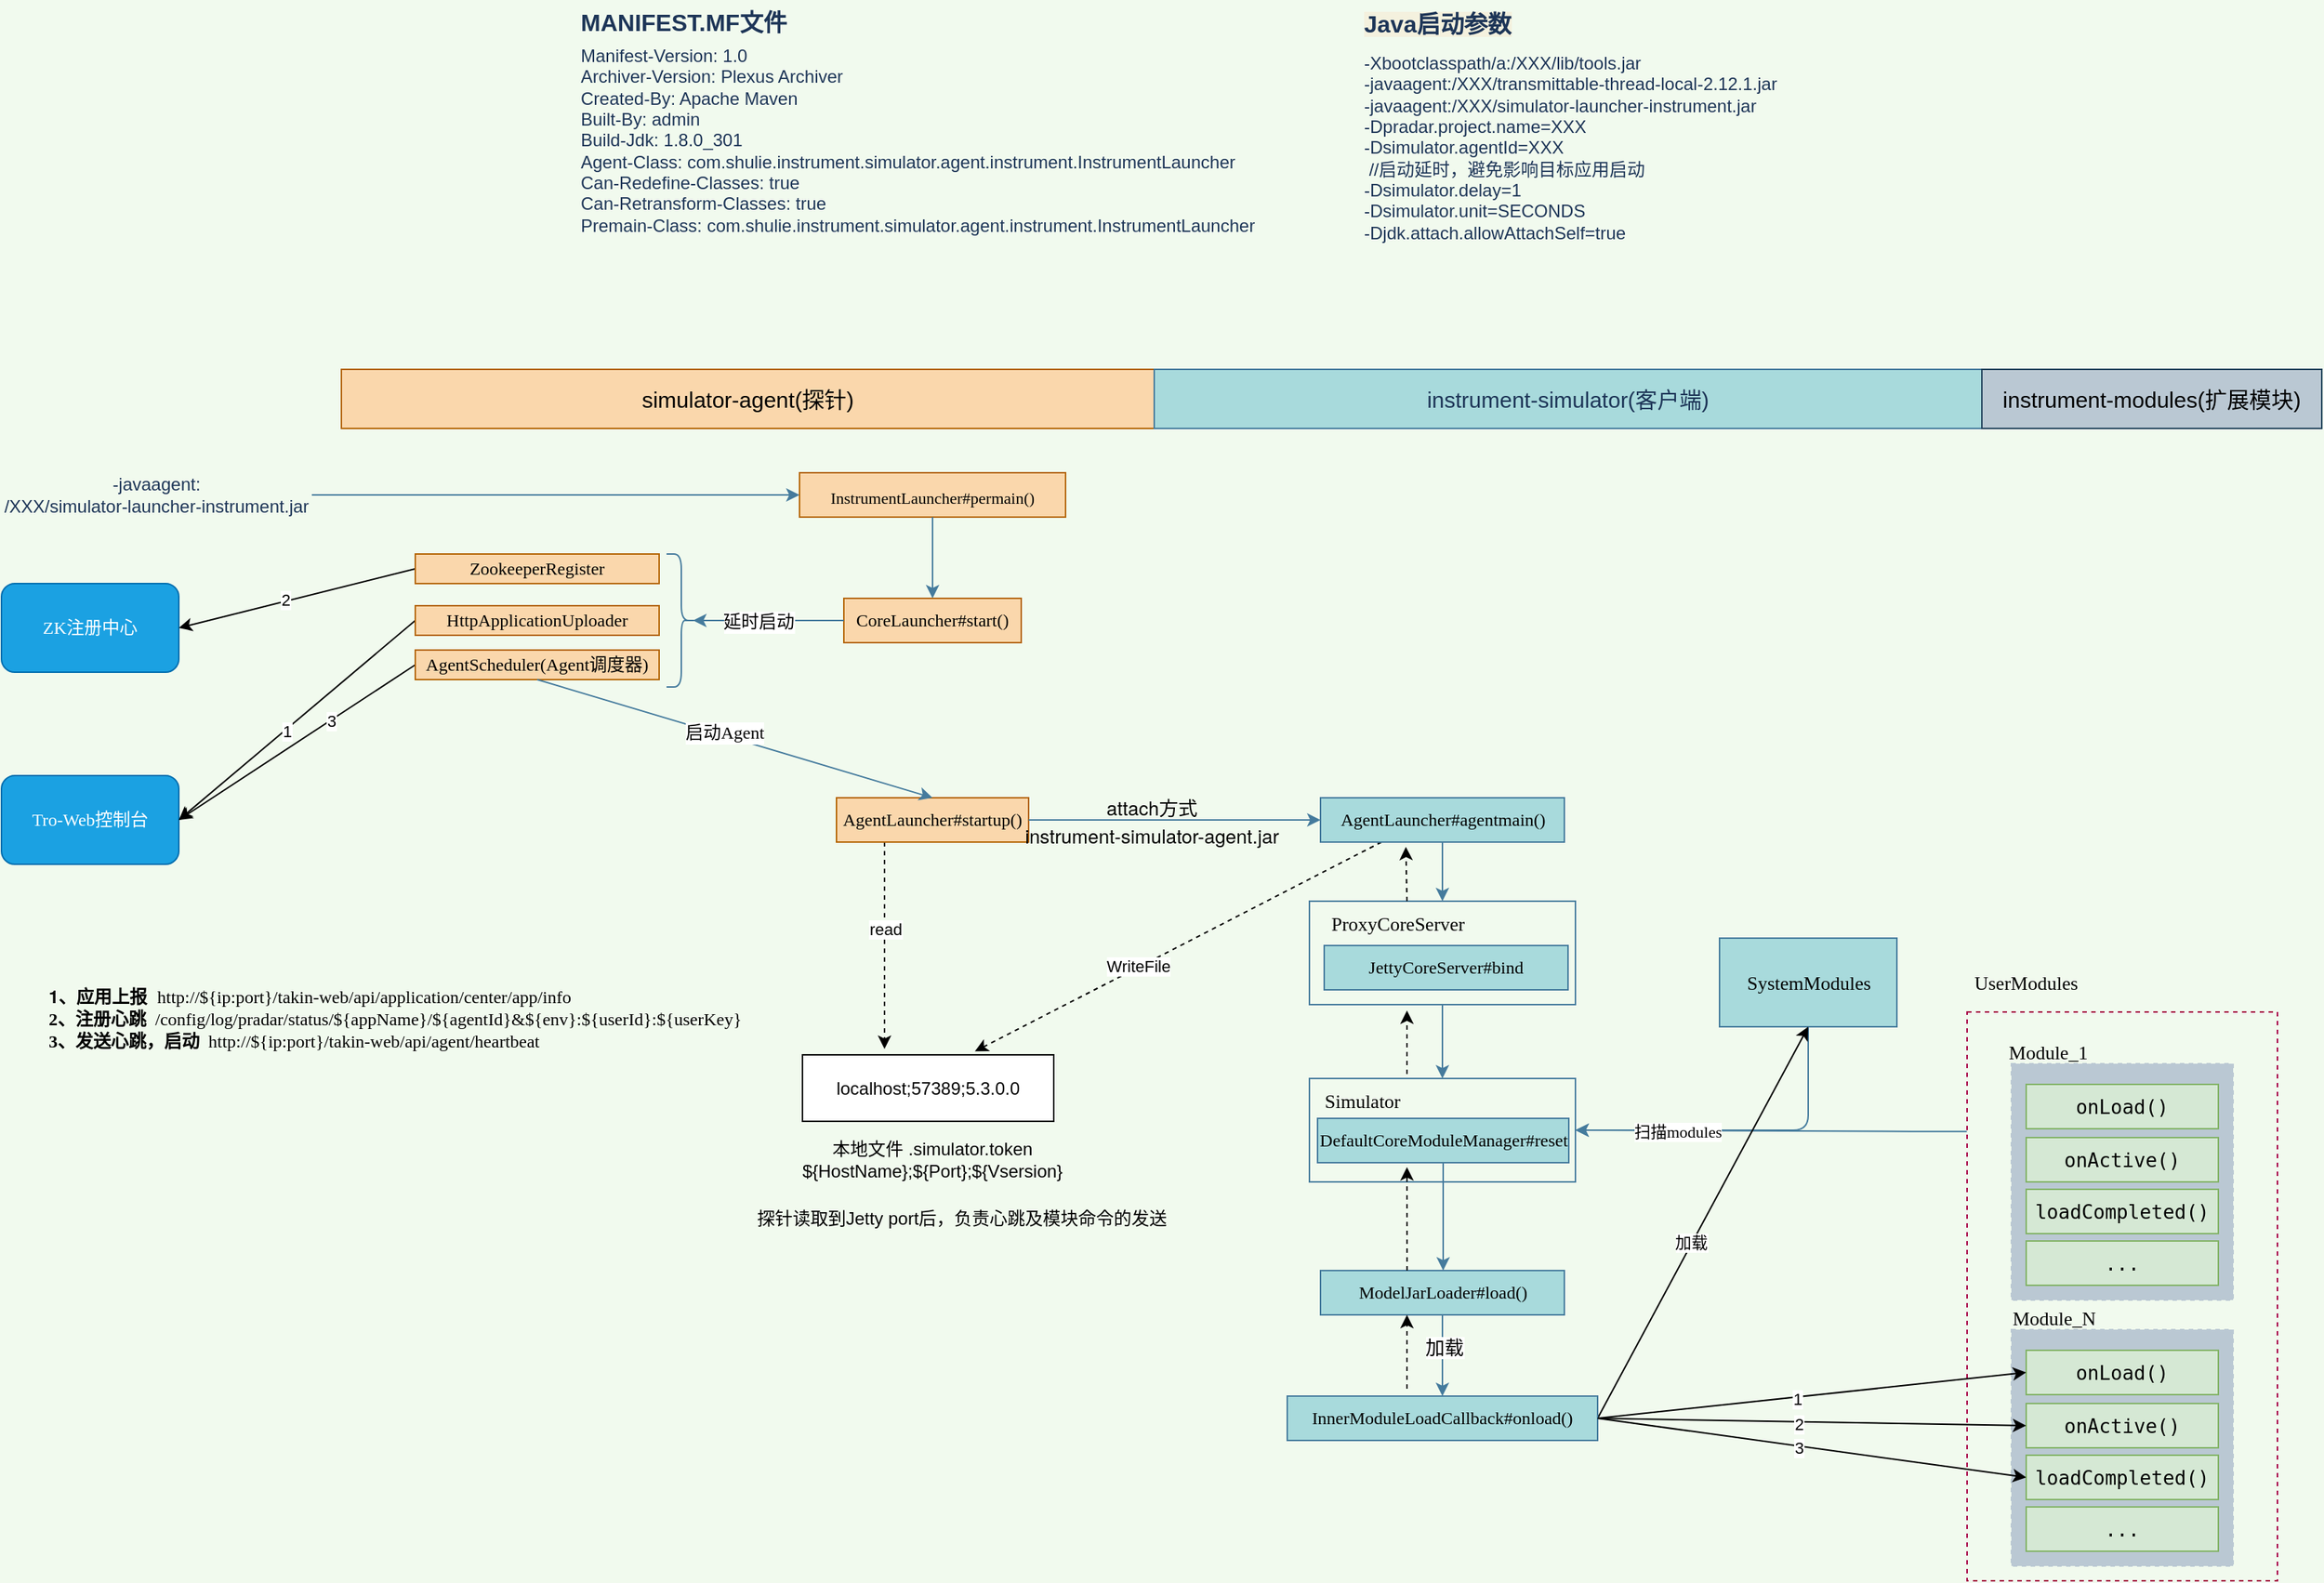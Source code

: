 <mxfile version="17.1.3" type="github">
  <diagram id="nHElfgnRux_VJsjZKvEw" name="Page-1">
    <mxGraphModel dx="4763" dy="857" grid="1" gridSize="10" guides="1" tooltips="1" connect="1" arrows="1" fold="1" page="1" pageScale="1" pageWidth="1654" pageHeight="1169" background="#F1FAEE" math="0" shadow="0">
      <root>
        <mxCell id="0" />
        <mxCell id="1" parent="0" />
        <mxCell id="U6ZHUZTHEEXG15OKAoIw-3" value="" style="group;fontColor=#1D3557;" parent="1" vertex="1" connectable="0">
          <mxGeometry x="-2860" y="60" width="480" height="170" as="geometry" />
        </mxCell>
        <mxCell id="U6ZHUZTHEEXG15OKAoIw-1" value="&lt;div&gt;Manifest-Version: 1.0&lt;/div&gt;&lt;div&gt;Archiver-Version: Plexus Archiver&lt;/div&gt;&lt;div&gt;Created-By: Apache Maven&lt;/div&gt;&lt;div&gt;Built-By: admin&lt;/div&gt;&lt;div&gt;Build-Jdk: 1.8.0_301&lt;/div&gt;&lt;div&gt;Agent-Class: com.shulie.instrument.simulator.agent.instrument.InstrumentLauncher&lt;/div&gt;&lt;div&gt;Can-Redefine-Classes: true&lt;/div&gt;&lt;div&gt;Can-Retransform-Classes: true&lt;/div&gt;&lt;div&gt;Premain-Class: com.shulie.instrument.simulator.agent.instrument.InstrumentLauncher&lt;/div&gt;" style="text;html=1;strokeColor=none;fillColor=none;align=left;verticalAlign=middle;whiteSpace=wrap;rounded=0;labelBackgroundColor=none;fontColor=#1D3557;" parent="U6ZHUZTHEEXG15OKAoIw-3" vertex="1">
          <mxGeometry y="20" width="480" height="150" as="geometry" />
        </mxCell>
        <mxCell id="U6ZHUZTHEEXG15OKAoIw-2" value="&lt;span style=&quot;&quot;&gt;&lt;b&gt;&lt;font style=&quot;font-size: 16px&quot;&gt;MANIFEST.MF文件&lt;/font&gt;&lt;/b&gt;&lt;/span&gt;" style="text;html=1;strokeColor=none;fillColor=none;align=left;verticalAlign=middle;whiteSpace=wrap;rounded=0;labelBackgroundColor=#F1FAEE;fontColor=#1D3557;" parent="U6ZHUZTHEEXG15OKAoIw-3" vertex="1">
          <mxGeometry width="160" height="30" as="geometry" />
        </mxCell>
        <mxCell id="U6ZHUZTHEEXG15OKAoIw-11" value="" style="group;fontColor=#1D3557;" parent="1" vertex="1" connectable="0">
          <mxGeometry x="-2330" y="60" width="360" height="170" as="geometry" />
        </mxCell>
        <mxCell id="U6ZHUZTHEEXG15OKAoIw-9" value="&lt;div&gt;-Xbootclasspath/a:/XXX/lib/tools.jar&lt;/div&gt;&lt;div&gt;-javaagent:/XXX/transmittable-thread-local-2.12.1.jar&lt;/div&gt;&lt;div&gt;-javaagent:/XXX/simulator-launcher-instrument.jar&lt;/div&gt;&lt;div&gt;-Dpradar.project.name=XXX&lt;/div&gt;&lt;div&gt;-Dsimulator.agentId=XXX&lt;/div&gt;&lt;div&gt;&amp;nbsp;//启动延时，避免影响目标应用启动&lt;/div&gt;&lt;div&gt;-Dsimulator.delay=1&lt;/div&gt;&lt;div&gt;-Dsimulator.unit=SECONDS&lt;/div&gt;&lt;div&gt;-Djdk.attach.allowAttachSelf=true&lt;/div&gt;" style="text;html=1;strokeColor=none;fillColor=none;align=left;verticalAlign=middle;whiteSpace=wrap;rounded=0;sketch=0;fontColor=#1D3557;" parent="U6ZHUZTHEEXG15OKAoIw-11" vertex="1">
          <mxGeometry y="30" width="360" height="140" as="geometry" />
        </mxCell>
        <mxCell id="U6ZHUZTHEEXG15OKAoIw-10" value="&lt;font face=&quot;helvetica&quot;&gt;&lt;span style=&quot;font-size: 16px ; background-color: rgb(244 , 241 , 222)&quot;&gt;&lt;b&gt;Java启动参数&lt;/b&gt;&lt;/span&gt;&lt;/font&gt;" style="text;whiteSpace=wrap;html=1;fontColor=#1D3557;" parent="U6ZHUZTHEEXG15OKAoIw-11" vertex="1">
          <mxGeometry width="170" height="30" as="geometry" />
        </mxCell>
        <mxCell id="ThFYzkoxFcQPsaveNM4v-2" value="-javaagent:&lt;br&gt;&lt;div style=&quot;&quot;&gt;&lt;span&gt;/XXX/simulator-launcher-instrument.jar&lt;/span&gt;&lt;/div&gt;" style="text;html=1;strokeColor=none;fillColor=none;align=center;verticalAlign=middle;whiteSpace=wrap;rounded=0;fontColor=#1D3557;" parent="1" vertex="1">
          <mxGeometry x="-3250" y="372.5" width="210" height="45" as="geometry" />
        </mxCell>
        <mxCell id="ThFYzkoxFcQPsaveNM4v-4" value="&lt;font style=&quot;font-size: 15px&quot;&gt;simulator-agent(探针)&lt;/font&gt;" style="rounded=0;whiteSpace=wrap;html=1;sketch=0;strokeColor=#b46504;fillColor=#fad7ac;" parent="1" vertex="1">
          <mxGeometry x="-3020" y="310" width="550" height="40" as="geometry" />
        </mxCell>
        <mxCell id="ThFYzkoxFcQPsaveNM4v-5" value="&lt;font style=&quot;font-size: 15px&quot;&gt;instrument-simulator(客户端)&lt;/font&gt;" style="rounded=0;whiteSpace=wrap;html=1;sketch=0;fontColor=#1D3557;strokeColor=#457B9D;fillColor=#A8DADC;" parent="1" vertex="1">
          <mxGeometry x="-2470" y="310" width="560" height="40" as="geometry" />
        </mxCell>
        <mxCell id="ThFYzkoxFcQPsaveNM4v-6" value="&lt;font style=&quot;font-size: 15px&quot;&gt;instrument-modules(扩展模块)&lt;/font&gt;" style="rounded=0;whiteSpace=wrap;html=1;sketch=0;strokeColor=#23445d;fillColor=#bac8d3;" parent="1" vertex="1">
          <mxGeometry x="-1910" y="310" width="230" height="40" as="geometry" />
        </mxCell>
        <mxCell id="ThFYzkoxFcQPsaveNM4v-8" value="&lt;p style=&quot;line-height: 0.2&quot;&gt;&lt;/p&gt;&lt;pre style=&quot;text-align: left ; font-family: &amp;#34;jetbrains mono&amp;#34; , monospace ; font-size: 11px&quot;&gt;&lt;p class=&quot;p1&quot; style=&quot;margin: 0px ; font-stretch: normal ; line-height: normal ; font-family: &amp;#34;helvetica neue&amp;#34;&quot;&gt;&lt;br&gt;&lt;/p&gt;&lt;/pre&gt;&lt;p&gt;&lt;/p&gt;" style="text;html=1;strokeColor=none;fillColor=none;align=center;verticalAlign=middle;whiteSpace=wrap;rounded=0;labelBackgroundColor=none;sketch=0;fontColor=#000000;" parent="1" vertex="1">
          <mxGeometry x="-2690" y="380" width="180" height="40" as="geometry" />
        </mxCell>
        <mxCell id="ThFYzkoxFcQPsaveNM4v-9" value="&lt;pre style=&quot;font-size: 11px&quot;&gt;&lt;p class=&quot;p1&quot; style=&quot;font-family: &amp;#34;helvetica neue&amp;#34; ; margin: 0px ; font-stretch: normal ; line-height: normal&quot;&gt;&lt;span style=&quot;font-family: &amp;#34;times new roman&amp;#34; ; white-space: normal&quot;&gt;InstrumentLauncher#permain()&lt;/span&gt;&lt;br&gt;&lt;/p&gt;&lt;/pre&gt;" style="rounded=0;whiteSpace=wrap;html=1;labelBackgroundColor=none;sketch=0;fontFamily=Times New Roman;fontSize=12;strokeColor=#b46504;fillColor=#fad7ac;align=center;" parent="1" vertex="1">
          <mxGeometry x="-2710" y="380" width="180" height="30" as="geometry" />
        </mxCell>
        <mxCell id="ThFYzkoxFcQPsaveNM4v-45" style="edgeStyle=none;rounded=1;sketch=0;orthogonalLoop=1;jettySize=auto;html=1;exitX=1;exitY=0.5;exitDx=0;exitDy=0;entryX=0;entryY=0.5;entryDx=0;entryDy=0;fontFamily=Times New Roman;fontSize=13;fontColor=#000000;strokeColor=#457B9D;fillColor=#A8DADC;" parent="1" source="ThFYzkoxFcQPsaveNM4v-2" target="ThFYzkoxFcQPsaveNM4v-9" edge="1">
          <mxGeometry relative="1" as="geometry" />
        </mxCell>
        <mxCell id="ThFYzkoxFcQPsaveNM4v-10" value="CoreLauncher#start()" style="rounded=0;whiteSpace=wrap;html=1;labelBackgroundColor=none;sketch=0;fontFamily=Times New Roman;fontSize=12;strokeColor=#b46504;fillColor=#fad7ac;" parent="1" vertex="1">
          <mxGeometry x="-2680" y="465" width="120" height="30" as="geometry" />
        </mxCell>
        <mxCell id="ThFYzkoxFcQPsaveNM4v-11" style="edgeStyle=orthogonalEdgeStyle;curved=0;rounded=1;sketch=0;orthogonalLoop=1;jettySize=auto;html=1;exitX=0.5;exitY=1;exitDx=0;exitDy=0;entryX=0.5;entryY=0;entryDx=0;entryDy=0;fontFamily=Times New Roman;fontSize=12;fontColor=#000000;strokeColor=#457B9D;fillColor=#A8DADC;" parent="1" source="ThFYzkoxFcQPsaveNM4v-9" target="ThFYzkoxFcQPsaveNM4v-10" edge="1">
          <mxGeometry relative="1" as="geometry" />
        </mxCell>
        <mxCell id="ThFYzkoxFcQPsaveNM4v-12" value="Tro-Web控制台" style="rounded=1;whiteSpace=wrap;html=1;labelBackgroundColor=none;sketch=0;fontFamily=Times New Roman;fontSize=12;fontColor=#ffffff;strokeColor=#006EAF;fillColor=#1ba1e2;" parent="1" vertex="1">
          <mxGeometry x="-3250" y="585" width="120" height="60" as="geometry" />
        </mxCell>
        <mxCell id="ThFYzkoxFcQPsaveNM4v-13" value="ZK注册中心" style="rounded=1;whiteSpace=wrap;html=1;labelBackgroundColor=none;sketch=0;fontFamily=Times New Roman;fontSize=12;fontColor=#ffffff;strokeColor=#006EAF;fillColor=#1ba1e2;" parent="1" vertex="1">
          <mxGeometry x="-3250" y="455" width="120" height="60" as="geometry" />
        </mxCell>
        <mxCell id="Uvp427hMqMYuolBXG-yD-17" style="edgeStyle=none;rounded=0;orthogonalLoop=1;jettySize=auto;html=1;exitX=0;exitY=0.5;exitDx=0;exitDy=0;entryX=1;entryY=0.5;entryDx=0;entryDy=0;" parent="1" source="ThFYzkoxFcQPsaveNM4v-15" target="ThFYzkoxFcQPsaveNM4v-12" edge="1">
          <mxGeometry relative="1" as="geometry" />
        </mxCell>
        <mxCell id="Uvp427hMqMYuolBXG-yD-18" value="1" style="edgeLabel;html=1;align=center;verticalAlign=middle;resizable=0;points=[];" parent="Uvp427hMqMYuolBXG-yD-17" vertex="1" connectable="0">
          <mxGeometry x="0.105" y="1" relative="1" as="geometry">
            <mxPoint as="offset" />
          </mxGeometry>
        </mxCell>
        <mxCell id="ThFYzkoxFcQPsaveNM4v-15" value="&lt;pre&gt;&lt;font face=&quot;Times New Roman&quot; style=&quot;font-size: 12px&quot;&gt;HttpApplicationUploader&lt;/font&gt;&lt;/pre&gt;" style="rounded=0;whiteSpace=wrap;html=1;labelBackgroundColor=none;sketch=0;fontFamily=Times New Roman;fontSize=12;strokeColor=#b46504;fillColor=#fad7ac;" parent="1" vertex="1">
          <mxGeometry x="-2970" y="470" width="165" height="20" as="geometry" />
        </mxCell>
        <mxCell id="ThFYzkoxFcQPsaveNM4v-21" value="&lt;p class=&quot;p1&quot; style=&quot;margin: 0px ; font-stretch: normal ; line-height: normal&quot;&gt;&lt;b style=&quot;font-family: &amp;#34;helvetica neue&amp;#34;&quot;&gt;1、应用上报&amp;nbsp;&amp;nbsp;&lt;/b&gt;http://${ip:port}/takin-web/api/application/center/app/info&lt;br&gt;&lt;/p&gt;&lt;b&gt;2、注册心跳&amp;nbsp;&lt;/b&gt; /config/log/pradar/status/${appName}/${agentId}&amp;amp;${env}:${userId}:${userKey}&lt;br&gt;&lt;b&gt;3、发送心跳，启动&amp;nbsp;&lt;/b&gt;&amp;nbsp;http://${ip:port}/takin-web/api/agent/heartbeat" style="text;html=1;strokeColor=none;fillColor=none;align=left;verticalAlign=middle;whiteSpace=wrap;rounded=0;labelBackgroundColor=none;sketch=0;fontFamily=Times New Roman;fontSize=12;fontColor=#000000;" parent="1" vertex="1">
          <mxGeometry x="-3220" y="715" width="560" height="65" as="geometry" />
        </mxCell>
        <mxCell id="Uvp427hMqMYuolBXG-yD-19" style="edgeStyle=none;rounded=0;orthogonalLoop=1;jettySize=auto;html=1;exitX=0;exitY=0.5;exitDx=0;exitDy=0;entryX=1;entryY=0.5;entryDx=0;entryDy=0;" parent="1" source="ThFYzkoxFcQPsaveNM4v-20" target="ThFYzkoxFcQPsaveNM4v-13" edge="1">
          <mxGeometry relative="1" as="geometry" />
        </mxCell>
        <mxCell id="Uvp427hMqMYuolBXG-yD-23" value="2" style="edgeLabel;html=1;align=center;verticalAlign=middle;resizable=0;points=[];" parent="Uvp427hMqMYuolBXG-yD-19" vertex="1" connectable="0">
          <mxGeometry x="0.099" y="-1" relative="1" as="geometry">
            <mxPoint as="offset" />
          </mxGeometry>
        </mxCell>
        <mxCell id="ThFYzkoxFcQPsaveNM4v-20" value="&lt;pre&gt;&lt;font face=&quot;Times New Roman&quot;&gt;ZookeeperRegister&lt;/font&gt;&lt;/pre&gt;" style="rounded=0;whiteSpace=wrap;html=1;labelBackgroundColor=none;sketch=0;fontFamily=Times New Roman;fontSize=12;strokeColor=#b46504;fillColor=#fad7ac;" parent="1" vertex="1">
          <mxGeometry x="-2970" y="435" width="165" height="20" as="geometry" />
        </mxCell>
        <mxCell id="Uvp427hMqMYuolBXG-yD-24" style="edgeStyle=none;rounded=0;orthogonalLoop=1;jettySize=auto;html=1;exitX=0;exitY=0.5;exitDx=0;exitDy=0;entryX=1;entryY=0.5;entryDx=0;entryDy=0;" parent="1" source="ThFYzkoxFcQPsaveNM4v-26" target="ThFYzkoxFcQPsaveNM4v-12" edge="1">
          <mxGeometry relative="1" as="geometry" />
        </mxCell>
        <mxCell id="Uvp427hMqMYuolBXG-yD-25" value="3" style="edgeLabel;html=1;align=center;verticalAlign=middle;resizable=0;points=[];" parent="Uvp427hMqMYuolBXG-yD-24" vertex="1" connectable="0">
          <mxGeometry x="-0.285" relative="1" as="geometry">
            <mxPoint as="offset" />
          </mxGeometry>
        </mxCell>
        <mxCell id="ThFYzkoxFcQPsaveNM4v-26" value="&lt;pre&gt;&lt;font face=&quot;Times New Roman&quot;&gt;AgentScheduler(Agent调度器)&lt;/font&gt;&lt;/pre&gt;" style="rounded=0;whiteSpace=wrap;html=1;labelBackgroundColor=none;sketch=0;fontFamily=Times New Roman;fontSize=12;strokeColor=#b46504;fillColor=#fad7ac;" parent="1" vertex="1">
          <mxGeometry x="-2970" y="500" width="165" height="20" as="geometry" />
        </mxCell>
        <mxCell id="PhBorU315UOHXIZukBXO-14" style="edgeStyle=none;rounded=0;orthogonalLoop=1;jettySize=auto;html=1;exitX=0.25;exitY=1;exitDx=0;exitDy=0;dashed=1;" parent="1" source="ThFYzkoxFcQPsaveNM4v-30" edge="1">
          <mxGeometry relative="1" as="geometry">
            <mxPoint x="-2652.5" y="770" as="targetPoint" />
          </mxGeometry>
        </mxCell>
        <mxCell id="PhBorU315UOHXIZukBXO-15" value="read" style="edgeLabel;html=1;align=center;verticalAlign=middle;resizable=0;points=[];" parent="PhBorU315UOHXIZukBXO-14" vertex="1" connectable="0">
          <mxGeometry x="-0.161" relative="1" as="geometry">
            <mxPoint as="offset" />
          </mxGeometry>
        </mxCell>
        <mxCell id="ThFYzkoxFcQPsaveNM4v-30" value="AgentLauncher#startup()" style="rounded=0;whiteSpace=wrap;html=1;labelBackgroundColor=none;sketch=0;fontFamily=Times New Roman;fontSize=12;strokeColor=#b46504;fillColor=#fad7ac;" parent="1" vertex="1">
          <mxGeometry x="-2685" y="600" width="130" height="30" as="geometry" />
        </mxCell>
        <mxCell id="ThFYzkoxFcQPsaveNM4v-35" style="edgeStyle=none;rounded=1;sketch=0;orthogonalLoop=1;jettySize=auto;html=1;exitX=0.5;exitY=1;exitDx=0;exitDy=0;entryX=0.5;entryY=0;entryDx=0;entryDy=0;fontFamily=Times New Roman;fontSize=12;fontColor=#000000;strokeColor=#457B9D;fillColor=#A8DADC;" parent="1" source="ThFYzkoxFcQPsaveNM4v-26" target="ThFYzkoxFcQPsaveNM4v-30" edge="1">
          <mxGeometry relative="1" as="geometry" />
        </mxCell>
        <mxCell id="ThFYzkoxFcQPsaveNM4v-36" value="启动Agent" style="edgeLabel;html=1;align=center;verticalAlign=middle;resizable=0;points=[];fontSize=12;fontFamily=Times New Roman;fontColor=#000000;" parent="ThFYzkoxFcQPsaveNM4v-35" vertex="1" connectable="0">
          <mxGeometry x="-0.06" y="2" relative="1" as="geometry">
            <mxPoint as="offset" />
          </mxGeometry>
        </mxCell>
        <mxCell id="ThFYzkoxFcQPsaveNM4v-37" value="" style="shape=curlyBracket;whiteSpace=wrap;html=1;rounded=1;flipH=1;labelBackgroundColor=none;sketch=0;fontFamily=Times New Roman;fontSize=12;fontColor=#000000;strokeColor=#457B9D;fillColor=none;" parent="1" vertex="1">
          <mxGeometry x="-2800" y="435" width="20" height="90" as="geometry" />
        </mxCell>
        <mxCell id="ThFYzkoxFcQPsaveNM4v-38" style="edgeStyle=none;rounded=1;sketch=0;orthogonalLoop=1;jettySize=auto;html=1;exitX=0;exitY=0.5;exitDx=0;exitDy=0;entryX=0.1;entryY=0.5;entryDx=0;entryDy=0;entryPerimeter=0;fontFamily=Times New Roman;fontSize=12;fontColor=#000000;strokeColor=#457B9D;fillColor=#A8DADC;" parent="1" source="ThFYzkoxFcQPsaveNM4v-10" target="ThFYzkoxFcQPsaveNM4v-37" edge="1">
          <mxGeometry relative="1" as="geometry" />
        </mxCell>
        <mxCell id="ThFYzkoxFcQPsaveNM4v-39" value="延时启动" style="edgeLabel;html=1;align=center;verticalAlign=middle;resizable=0;points=[];fontSize=12;fontFamily=Times New Roman;fontColor=#000000;" parent="ThFYzkoxFcQPsaveNM4v-38" vertex="1" connectable="0">
          <mxGeometry x="0.167" y="1" relative="1" as="geometry">
            <mxPoint x="1" as="offset" />
          </mxGeometry>
        </mxCell>
        <mxCell id="PhBorU315UOHXIZukBXO-10" style="edgeStyle=none;rounded=0;orthogonalLoop=1;jettySize=auto;html=1;exitX=0.25;exitY=1;exitDx=0;exitDy=0;dashed=1;entryX=0.686;entryY=-0.052;entryDx=0;entryDy=0;entryPerimeter=0;" parent="1" source="ThFYzkoxFcQPsaveNM4v-40" target="PhBorU315UOHXIZukBXO-11" edge="1">
          <mxGeometry relative="1" as="geometry">
            <mxPoint x="-2510" y="850" as="targetPoint" />
          </mxGeometry>
        </mxCell>
        <mxCell id="PhBorU315UOHXIZukBXO-13" value="WriteFile" style="edgeLabel;html=1;align=center;verticalAlign=middle;resizable=0;points=[];" parent="PhBorU315UOHXIZukBXO-10" vertex="1" connectable="0">
          <mxGeometry x="0.199" y="-1" relative="1" as="geometry">
            <mxPoint as="offset" />
          </mxGeometry>
        </mxCell>
        <mxCell id="ThFYzkoxFcQPsaveNM4v-40" value="AgentLauncher#agentmain()" style="rounded=0;whiteSpace=wrap;html=1;labelBackgroundColor=none;sketch=0;fontFamily=Times New Roman;fontSize=12;fontColor=#000000;strokeColor=#457B9D;fillColor=#A8DADC;" parent="1" vertex="1">
          <mxGeometry x="-2357.5" y="600" width="165" height="30" as="geometry" />
        </mxCell>
        <mxCell id="ThFYzkoxFcQPsaveNM4v-42" style="edgeStyle=none;rounded=1;sketch=0;orthogonalLoop=1;jettySize=auto;html=1;exitX=1;exitY=0.5;exitDx=0;exitDy=0;entryX=0;entryY=0.5;entryDx=0;entryDy=0;fontFamily=Times New Roman;fontSize=13;fontColor=#000000;strokeColor=#457B9D;fillColor=#A8DADC;" parent="1" source="ThFYzkoxFcQPsaveNM4v-30" target="ThFYzkoxFcQPsaveNM4v-40" edge="1">
          <mxGeometry relative="1" as="geometry" />
        </mxCell>
        <mxCell id="ThFYzkoxFcQPsaveNM4v-43" value="&lt;p class=&quot;p1&quot; style=&quot;margin: 0px ; font-stretch: normal ; line-height: normal ; font-family: &amp;#34;helvetica neue&amp;#34;&quot;&gt;attach方式&lt;/p&gt;&lt;p class=&quot;p1&quot; style=&quot;margin: 0px ; font-stretch: normal ; line-height: normal ; font-family: &amp;#34;helvetica neue&amp;#34;&quot;&gt;instrument-simulator-agent.jar&lt;/p&gt;" style="edgeLabel;html=1;align=center;verticalAlign=middle;resizable=0;points=[];fontSize=13;fontFamily=Times New Roman;fontColor=#000000;labelBackgroundColor=none;" parent="ThFYzkoxFcQPsaveNM4v-42" vertex="1" connectable="0">
          <mxGeometry x="-0.168" y="1" relative="1" as="geometry">
            <mxPoint x="1" y="1" as="offset" />
          </mxGeometry>
        </mxCell>
        <mxCell id="ThFYzkoxFcQPsaveNM4v-50" value="" style="group" parent="1" vertex="1" connectable="0">
          <mxGeometry x="-2365" y="670" width="180" height="70" as="geometry" />
        </mxCell>
        <mxCell id="ThFYzkoxFcQPsaveNM4v-47" value="JettyCoreServer#bind" style="rounded=0;whiteSpace=wrap;html=1;labelBackgroundColor=none;sketch=0;fontFamily=Times New Roman;fontSize=12;fontColor=#000000;strokeColor=#457B9D;fillColor=#A8DADC;" parent="ThFYzkoxFcQPsaveNM4v-50" vertex="1">
          <mxGeometry x="10" y="30" width="165" height="30" as="geometry" />
        </mxCell>
        <mxCell id="ThFYzkoxFcQPsaveNM4v-48" value="" style="rounded=0;whiteSpace=wrap;html=1;labelBackgroundColor=none;sketch=0;fontFamily=Times New Roman;fontSize=13;fontColor=#000000;strokeColor=#457B9D;fillColor=none;" parent="ThFYzkoxFcQPsaveNM4v-50" vertex="1">
          <mxGeometry width="180" height="70" as="geometry" />
        </mxCell>
        <mxCell id="ThFYzkoxFcQPsaveNM4v-49" value="ProxyCoreServer" style="text;html=1;strokeColor=none;fillColor=none;align=center;verticalAlign=middle;whiteSpace=wrap;rounded=0;labelBackgroundColor=none;sketch=0;fontFamily=Times New Roman;fontSize=13;fontColor=#000000;" parent="ThFYzkoxFcQPsaveNM4v-50" vertex="1">
          <mxGeometry x="30" width="60" height="30" as="geometry" />
        </mxCell>
        <mxCell id="ThFYzkoxFcQPsaveNM4v-51" style="edgeStyle=none;rounded=1;sketch=0;orthogonalLoop=1;jettySize=auto;html=1;exitX=0.5;exitY=1;exitDx=0;exitDy=0;entryX=1;entryY=0;entryDx=0;entryDy=0;fontFamily=Times New Roman;fontSize=13;fontColor=#000000;strokeColor=#457B9D;fillColor=#A8DADC;" parent="1" source="ThFYzkoxFcQPsaveNM4v-40" target="ThFYzkoxFcQPsaveNM4v-49" edge="1">
          <mxGeometry relative="1" as="geometry" />
        </mxCell>
        <mxCell id="ThFYzkoxFcQPsaveNM4v-56" style="edgeStyle=none;rounded=1;sketch=0;orthogonalLoop=1;jettySize=auto;html=1;exitX=0.5;exitY=1;exitDx=0;exitDy=0;entryX=0.5;entryY=0;entryDx=0;entryDy=0;fontFamily=Times New Roman;fontSize=13;fontColor=#000000;strokeColor=#457B9D;fillColor=#A8DADC;" parent="1" source="ThFYzkoxFcQPsaveNM4v-48" target="ThFYzkoxFcQPsaveNM4v-54" edge="1">
          <mxGeometry relative="1" as="geometry" />
        </mxCell>
        <mxCell id="ThFYzkoxFcQPsaveNM4v-54" value="" style="rounded=0;whiteSpace=wrap;html=1;labelBackgroundColor=none;sketch=0;fontFamily=Times New Roman;fontSize=13;fontColor=#000000;strokeColor=#457B9D;fillColor=none;" parent="1" vertex="1">
          <mxGeometry x="-2365" y="790" width="180" height="70" as="geometry" />
        </mxCell>
        <mxCell id="ThFYzkoxFcQPsaveNM4v-53" value="DefaultCoreModuleManager#reset" style="rounded=0;whiteSpace=wrap;html=1;labelBackgroundColor=none;sketch=0;fontFamily=Times New Roman;fontSize=12;fontColor=#000000;strokeColor=#457B9D;fillColor=#A8DADC;" parent="1" vertex="1">
          <mxGeometry x="-2359.5" y="817" width="170" height="30" as="geometry" />
        </mxCell>
        <mxCell id="ThFYzkoxFcQPsaveNM4v-55" value="Simulator" style="text;html=1;strokeColor=none;fillColor=none;align=center;verticalAlign=middle;whiteSpace=wrap;rounded=0;labelBackgroundColor=none;sketch=0;fontFamily=Times New Roman;fontSize=13;fontColor=#000000;" parent="1" vertex="1">
          <mxGeometry x="-2359" y="790" width="60" height="30" as="geometry" />
        </mxCell>
        <mxCell id="ThFYzkoxFcQPsaveNM4v-65" style="edgeStyle=elbowEdgeStyle;rounded=1;sketch=0;orthogonalLoop=1;jettySize=auto;html=1;exitX=-0.001;exitY=0.21;exitDx=0;exitDy=0;entryX=1;entryY=0.5;entryDx=0;entryDy=0;fontFamily=Times New Roman;fontSize=13;fontColor=#000000;strokeColor=#457B9D;fillColor=#A8DADC;exitPerimeter=0;" parent="1" source="ThFYzkoxFcQPsaveNM4v-80" target="ThFYzkoxFcQPsaveNM4v-54" edge="1">
          <mxGeometry relative="1" as="geometry">
            <mxPoint x="-1877.74" y="825.14" as="sourcePoint" />
            <Array as="points">
              <mxPoint x="-1967.5" y="820" />
            </Array>
          </mxGeometry>
        </mxCell>
        <mxCell id="ThFYzkoxFcQPsaveNM4v-59" value="UserModules" style="text;html=1;strokeColor=none;fillColor=none;align=center;verticalAlign=middle;whiteSpace=wrap;rounded=0;labelBackgroundColor=none;sketch=0;fontFamily=Times New Roman;fontSize=13;fontColor=#000000;" parent="1" vertex="1">
          <mxGeometry x="-1910" y="710" width="60" height="30" as="geometry" />
        </mxCell>
        <mxCell id="ThFYzkoxFcQPsaveNM4v-76" style="edgeStyle=elbowEdgeStyle;rounded=1;sketch=0;orthogonalLoop=1;jettySize=auto;html=1;exitX=0.5;exitY=1;exitDx=0;exitDy=0;entryX=1;entryY=0.5;entryDx=0;entryDy=0;fontFamily=Times New Roman;fontSize=11;fontColor=#000000;strokeColor=#457B9D;fillColor=#A8DADC;" parent="1" source="ThFYzkoxFcQPsaveNM4v-60" target="ThFYzkoxFcQPsaveNM4v-54" edge="1">
          <mxGeometry relative="1" as="geometry">
            <Array as="points">
              <mxPoint x="-2027.5" y="790" />
            </Array>
          </mxGeometry>
        </mxCell>
        <mxCell id="ThFYzkoxFcQPsaveNM4v-81" value="扫描modules" style="edgeLabel;html=1;align=center;verticalAlign=middle;resizable=0;points=[];fontSize=11;fontFamily=Times New Roman;fontColor=#000000;" parent="ThFYzkoxFcQPsaveNM4v-76" vertex="1" connectable="0">
          <mxGeometry x="0.397" y="1" relative="1" as="geometry">
            <mxPoint as="offset" />
          </mxGeometry>
        </mxCell>
        <mxCell id="ThFYzkoxFcQPsaveNM4v-60" value="" style="rounded=0;whiteSpace=wrap;html=1;labelBackgroundColor=none;sketch=0;fontFamily=Times New Roman;fontSize=13;fontColor=#000000;strokeColor=#457B9D;fillColor=#A8DADC;" parent="1" vertex="1">
          <mxGeometry x="-2087.5" y="695" width="120" height="60" as="geometry" />
        </mxCell>
        <mxCell id="ThFYzkoxFcQPsaveNM4v-61" value="SystemModules" style="text;html=1;strokeColor=none;fillColor=none;align=center;verticalAlign=middle;whiteSpace=wrap;rounded=0;labelBackgroundColor=none;sketch=0;fontFamily=Times New Roman;fontSize=13;fontColor=#000000;" parent="1" vertex="1">
          <mxGeometry x="-2057.5" y="710" width="60" height="30" as="geometry" />
        </mxCell>
        <mxCell id="ThFYzkoxFcQPsaveNM4v-67" value="ModelJarLoader#load()" style="rounded=0;whiteSpace=wrap;html=1;labelBackgroundColor=none;sketch=0;fontFamily=Times New Roman;fontSize=12;fontColor=#000000;strokeColor=#457B9D;fillColor=#A8DADC;" parent="1" vertex="1">
          <mxGeometry x="-2357.5" y="920" width="165" height="30" as="geometry" />
        </mxCell>
        <mxCell id="ThFYzkoxFcQPsaveNM4v-75" style="edgeStyle=elbowEdgeStyle;rounded=1;sketch=0;orthogonalLoop=1;jettySize=auto;html=1;exitX=0.5;exitY=1;exitDx=0;exitDy=0;entryX=0.5;entryY=0;entryDx=0;entryDy=0;fontFamily=Times New Roman;fontSize=11;fontColor=#000000;strokeColor=#457B9D;fillColor=#A8DADC;" parent="1" source="ThFYzkoxFcQPsaveNM4v-53" target="ThFYzkoxFcQPsaveNM4v-67" edge="1">
          <mxGeometry relative="1" as="geometry" />
        </mxCell>
        <mxCell id="Uvp427hMqMYuolBXG-yD-15" style="edgeStyle=none;rounded=0;orthogonalLoop=1;jettySize=auto;html=1;exitX=1;exitY=0.5;exitDx=0;exitDy=0;entryX=0.5;entryY=1;entryDx=0;entryDy=0;" parent="1" source="ThFYzkoxFcQPsaveNM4v-68" target="ThFYzkoxFcQPsaveNM4v-60" edge="1">
          <mxGeometry relative="1" as="geometry" />
        </mxCell>
        <mxCell id="Uvp427hMqMYuolBXG-yD-16" value="加载" style="edgeLabel;html=1;align=center;verticalAlign=middle;resizable=0;points=[];" parent="Uvp427hMqMYuolBXG-yD-15" vertex="1" connectable="0">
          <mxGeometry x="-0.107" y="1" relative="1" as="geometry">
            <mxPoint as="offset" />
          </mxGeometry>
        </mxCell>
        <mxCell id="ThFYzkoxFcQPsaveNM4v-68" value="InnerModuleLoadCallback#onload()" style="rounded=0;whiteSpace=wrap;html=1;labelBackgroundColor=none;sketch=0;fontFamily=Times New Roman;fontSize=12;fontColor=#000000;strokeColor=#457B9D;fillColor=#A8DADC;" parent="1" vertex="1">
          <mxGeometry x="-2380" y="1005" width="210" height="30" as="geometry" />
        </mxCell>
        <mxCell id="ThFYzkoxFcQPsaveNM4v-69" style="edgeStyle=elbowEdgeStyle;rounded=1;sketch=0;orthogonalLoop=1;jettySize=auto;html=1;entryX=0.5;entryY=0;entryDx=0;entryDy=0;fontFamily=Times New Roman;fontSize=13;fontColor=#000000;strokeColor=#457B9D;fillColor=#A8DADC;elbow=horizontal;" parent="1" source="ThFYzkoxFcQPsaveNM4v-67" target="ThFYzkoxFcQPsaveNM4v-68" edge="1">
          <mxGeometry relative="1" as="geometry" />
        </mxCell>
        <mxCell id="ThFYzkoxFcQPsaveNM4v-70" value="加载" style="edgeLabel;html=1;align=center;verticalAlign=middle;resizable=0;points=[];fontSize=13;fontFamily=Times New Roman;fontColor=#000000;" parent="ThFYzkoxFcQPsaveNM4v-69" vertex="1" connectable="0">
          <mxGeometry x="-0.203" y="1" relative="1" as="geometry">
            <mxPoint as="offset" />
          </mxGeometry>
        </mxCell>
        <mxCell id="ThFYzkoxFcQPsaveNM4v-80" value="" style="rounded=0;whiteSpace=wrap;html=1;dashed=1;labelBackgroundColor=none;sketch=0;fontFamily=Times New Roman;fontSize=11;fontColor=#ffffff;strokeColor=#A50040;fillColor=none;" parent="1" vertex="1">
          <mxGeometry x="-1920" y="745" width="210" height="385" as="geometry" />
        </mxCell>
        <mxCell id="ThFYzkoxFcQPsaveNM4v-84" value="" style="group" parent="1" vertex="1" connectable="0">
          <mxGeometry x="-1890" y="960" width="150" height="160" as="geometry" />
        </mxCell>
        <mxCell id="ThFYzkoxFcQPsaveNM4v-82" value="" style="rounded=0;whiteSpace=wrap;html=1;dashed=1;labelBackgroundColor=none;sketch=0;fontFamily=Times New Roman;fontSize=11;fontColor=#000000;strokeColor=#BAC8D3;fillColor=#BAC8D3;" parent="ThFYzkoxFcQPsaveNM4v-84" vertex="1">
          <mxGeometry width="150" height="160" as="geometry" />
        </mxCell>
        <mxCell id="ThFYzkoxFcQPsaveNM4v-77" value="&lt;pre style=&quot;font-family: &amp;#34;jetbrains mono&amp;#34; , monospace ; font-size: 9.8pt&quot;&gt;onLoad()&lt;/pre&gt;" style="rounded=0;whiteSpace=wrap;html=1;labelBackgroundColor=none;sketch=0;fontFamily=Times New Roman;fontSize=13;strokeColor=#82b366;fillColor=#d5e8d4;" parent="ThFYzkoxFcQPsaveNM4v-84" vertex="1">
          <mxGeometry x="10" y="14" width="130" height="30" as="geometry" />
        </mxCell>
        <mxCell id="ThFYzkoxFcQPsaveNM4v-78" value="&lt;pre style=&quot;font-family: &amp;#34;jetbrains mono&amp;#34; , monospace ; font-size: 9.8pt&quot;&gt;onActive()&lt;/pre&gt;" style="rounded=0;whiteSpace=wrap;html=1;labelBackgroundColor=none;sketch=0;fontFamily=Times New Roman;fontSize=13;strokeColor=#82b366;fillColor=#d5e8d4;" parent="ThFYzkoxFcQPsaveNM4v-84" vertex="1">
          <mxGeometry x="10" y="50" width="130" height="30" as="geometry" />
        </mxCell>
        <mxCell id="ThFYzkoxFcQPsaveNM4v-79" value="&lt;pre style=&quot;font-family: &amp;#34;jetbrains mono&amp;#34; , monospace ; font-size: 9.8pt&quot;&gt;loadCompleted()&lt;/pre&gt;" style="rounded=0;whiteSpace=wrap;html=1;labelBackgroundColor=none;sketch=0;fontFamily=Times New Roman;fontSize=13;strokeColor=#82b366;fillColor=#d5e8d4;" parent="ThFYzkoxFcQPsaveNM4v-84" vertex="1">
          <mxGeometry x="10" y="85" width="130" height="30" as="geometry" />
        </mxCell>
        <mxCell id="ThFYzkoxFcQPsaveNM4v-83" value="&lt;pre style=&quot;font-family: &amp;#34;jetbrains mono&amp;#34; , monospace ; font-size: 9.8pt&quot;&gt;...&lt;/pre&gt;" style="rounded=0;whiteSpace=wrap;html=1;labelBackgroundColor=none;sketch=0;fontFamily=Times New Roman;fontSize=13;strokeColor=#82b366;fillColor=#d5e8d4;" parent="ThFYzkoxFcQPsaveNM4v-84" vertex="1">
          <mxGeometry x="10" y="120" width="130" height="30" as="geometry" />
        </mxCell>
        <mxCell id="ThFYzkoxFcQPsaveNM4v-85" value="Module_N" style="text;html=1;strokeColor=none;fillColor=none;align=center;verticalAlign=middle;whiteSpace=wrap;rounded=0;labelBackgroundColor=none;sketch=0;fontFamily=Times New Roman;fontSize=13;fontColor=#000000;" parent="1" vertex="1">
          <mxGeometry x="-1891" y="937" width="60" height="30" as="geometry" />
        </mxCell>
        <mxCell id="Uvp427hMqMYuolBXG-yD-8" value="" style="group" parent="1" vertex="1" connectable="0">
          <mxGeometry x="-1890" y="780" width="150" height="160" as="geometry" />
        </mxCell>
        <mxCell id="Uvp427hMqMYuolBXG-yD-9" value="" style="rounded=0;whiteSpace=wrap;html=1;dashed=1;labelBackgroundColor=none;sketch=0;fontFamily=Times New Roman;fontSize=11;fontColor=#000000;strokeColor=#BAC8D3;fillColor=#BAC8D3;" parent="Uvp427hMqMYuolBXG-yD-8" vertex="1">
          <mxGeometry width="150" height="160" as="geometry" />
        </mxCell>
        <mxCell id="Uvp427hMqMYuolBXG-yD-10" value="&lt;pre style=&quot;font-family: &amp;#34;jetbrains mono&amp;#34; , monospace ; font-size: 9.8pt&quot;&gt;onLoad()&lt;/pre&gt;" style="rounded=0;whiteSpace=wrap;html=1;labelBackgroundColor=none;sketch=0;fontFamily=Times New Roman;fontSize=13;strokeColor=#82b366;fillColor=#d5e8d4;" parent="Uvp427hMqMYuolBXG-yD-8" vertex="1">
          <mxGeometry x="10" y="14" width="130" height="30" as="geometry" />
        </mxCell>
        <mxCell id="Uvp427hMqMYuolBXG-yD-11" value="&lt;pre style=&quot;font-family: &amp;#34;jetbrains mono&amp;#34; , monospace ; font-size: 9.8pt&quot;&gt;onActive()&lt;/pre&gt;" style="rounded=0;whiteSpace=wrap;html=1;labelBackgroundColor=none;sketch=0;fontFamily=Times New Roman;fontSize=13;strokeColor=#82b366;fillColor=#d5e8d4;" parent="Uvp427hMqMYuolBXG-yD-8" vertex="1">
          <mxGeometry x="10" y="50" width="130" height="30" as="geometry" />
        </mxCell>
        <mxCell id="Uvp427hMqMYuolBXG-yD-12" value="&lt;pre style=&quot;font-family: &amp;#34;jetbrains mono&amp;#34; , monospace ; font-size: 9.8pt&quot;&gt;loadCompleted()&lt;/pre&gt;" style="rounded=0;whiteSpace=wrap;html=1;labelBackgroundColor=none;sketch=0;fontFamily=Times New Roman;fontSize=13;strokeColor=#82b366;fillColor=#d5e8d4;" parent="Uvp427hMqMYuolBXG-yD-8" vertex="1">
          <mxGeometry x="10" y="85" width="130" height="30" as="geometry" />
        </mxCell>
        <mxCell id="Uvp427hMqMYuolBXG-yD-13" value="&lt;pre style=&quot;font-family: &amp;#34;jetbrains mono&amp;#34; , monospace ; font-size: 9.8pt&quot;&gt;...&lt;/pre&gt;" style="rounded=0;whiteSpace=wrap;html=1;labelBackgroundColor=none;sketch=0;fontFamily=Times New Roman;fontSize=13;strokeColor=#82b366;fillColor=#d5e8d4;" parent="Uvp427hMqMYuolBXG-yD-8" vertex="1">
          <mxGeometry x="10" y="120" width="130" height="30" as="geometry" />
        </mxCell>
        <mxCell id="Uvp427hMqMYuolBXG-yD-14" value="Module_1" style="text;html=1;strokeColor=none;fillColor=none;align=center;verticalAlign=middle;whiteSpace=wrap;rounded=0;labelBackgroundColor=none;sketch=0;fontFamily=Times New Roman;fontSize=13;fontColor=#000000;" parent="1" vertex="1">
          <mxGeometry x="-1895" y="757" width="60" height="30" as="geometry" />
        </mxCell>
        <mxCell id="Uvp427hMqMYuolBXG-yD-2" style="edgeStyle=none;rounded=0;orthogonalLoop=1;jettySize=auto;html=1;exitX=1;exitY=0.5;exitDx=0;exitDy=0;entryX=0;entryY=0.5;entryDx=0;entryDy=0;" parent="1" source="ThFYzkoxFcQPsaveNM4v-68" target="ThFYzkoxFcQPsaveNM4v-77" edge="1">
          <mxGeometry relative="1" as="geometry" />
        </mxCell>
        <mxCell id="Uvp427hMqMYuolBXG-yD-3" value="1" style="edgeLabel;html=1;align=center;verticalAlign=middle;resizable=0;points=[];" parent="Uvp427hMqMYuolBXG-yD-2" vertex="1" connectable="0">
          <mxGeometry x="-0.07" y="-1" relative="1" as="geometry">
            <mxPoint as="offset" />
          </mxGeometry>
        </mxCell>
        <mxCell id="Uvp427hMqMYuolBXG-yD-4" style="edgeStyle=none;rounded=0;orthogonalLoop=1;jettySize=auto;html=1;exitX=1;exitY=0.5;exitDx=0;exitDy=0;entryX=0;entryY=0.5;entryDx=0;entryDy=0;" parent="1" source="ThFYzkoxFcQPsaveNM4v-68" target="ThFYzkoxFcQPsaveNM4v-78" edge="1">
          <mxGeometry relative="1" as="geometry" />
        </mxCell>
        <mxCell id="Uvp427hMqMYuolBXG-yD-5" value="2" style="edgeLabel;html=1;align=center;verticalAlign=middle;resizable=0;points=[];" parent="Uvp427hMqMYuolBXG-yD-4" vertex="1" connectable="0">
          <mxGeometry x="-0.066" y="-1" relative="1" as="geometry">
            <mxPoint as="offset" />
          </mxGeometry>
        </mxCell>
        <mxCell id="Uvp427hMqMYuolBXG-yD-6" style="edgeStyle=none;rounded=0;orthogonalLoop=1;jettySize=auto;html=1;exitX=1;exitY=0.5;exitDx=0;exitDy=0;entryX=0;entryY=0.5;entryDx=0;entryDy=0;" parent="1" source="ThFYzkoxFcQPsaveNM4v-68" target="ThFYzkoxFcQPsaveNM4v-79" edge="1">
          <mxGeometry relative="1" as="geometry" />
        </mxCell>
        <mxCell id="Uvp427hMqMYuolBXG-yD-7" value="3" style="edgeLabel;html=1;align=center;verticalAlign=middle;resizable=0;points=[];" parent="Uvp427hMqMYuolBXG-yD-6" vertex="1" connectable="0">
          <mxGeometry x="-0.062" y="-1" relative="1" as="geometry">
            <mxPoint as="offset" />
          </mxGeometry>
        </mxCell>
        <mxCell id="PhBorU315UOHXIZukBXO-1" value="" style="endArrow=classic;html=1;rounded=0;dashed=1;" parent="1" edge="1">
          <mxGeometry width="50" height="50" relative="1" as="geometry">
            <mxPoint x="-2299" y="1000" as="sourcePoint" />
            <mxPoint x="-2299" y="950" as="targetPoint" />
          </mxGeometry>
        </mxCell>
        <mxCell id="PhBorU315UOHXIZukBXO-2" value="" style="endArrow=classic;html=1;rounded=0;dashed=1;exitX=0.355;exitY=0;exitDx=0;exitDy=0;exitPerimeter=0;" parent="1" source="ThFYzkoxFcQPsaveNM4v-67" edge="1">
          <mxGeometry width="50" height="50" relative="1" as="geometry">
            <mxPoint x="-2298" y="910" as="sourcePoint" />
            <mxPoint x="-2299" y="850" as="targetPoint" />
          </mxGeometry>
        </mxCell>
        <mxCell id="PhBorU315UOHXIZukBXO-3" value="" style="endArrow=classic;html=1;rounded=0;dashed=1;" parent="1" edge="1">
          <mxGeometry width="50" height="50" relative="1" as="geometry">
            <mxPoint x="-2299" y="787" as="sourcePoint" />
            <mxPoint x="-2299" y="744" as="targetPoint" />
          </mxGeometry>
        </mxCell>
        <mxCell id="PhBorU315UOHXIZukBXO-4" value="" style="endArrow=classic;html=1;rounded=0;dashed=1;entryX=0.35;entryY=1.107;entryDx=0;entryDy=0;entryPerimeter=0;" parent="1" target="ThFYzkoxFcQPsaveNM4v-40" edge="1">
          <mxGeometry width="50" height="50" relative="1" as="geometry">
            <mxPoint x="-2299" y="670" as="sourcePoint" />
            <mxPoint x="-2299" y="640" as="targetPoint" />
          </mxGeometry>
        </mxCell>
        <mxCell id="PhBorU315UOHXIZukBXO-11" value="&lt;div&gt;localhost;57389;5.3.0.0&lt;/div&gt;" style="rounded=0;whiteSpace=wrap;html=1;" parent="1" vertex="1">
          <mxGeometry x="-2708" y="774" width="170" height="45" as="geometry" />
        </mxCell>
        <mxCell id="PhBorU315UOHXIZukBXO-12" value="本地文件&amp;nbsp;.simulator.token&lt;br&gt;${HostName};${Port};${Vsersion}" style="text;html=1;strokeColor=none;fillColor=none;align=center;verticalAlign=middle;whiteSpace=wrap;rounded=0;" parent="1" vertex="1">
          <mxGeometry x="-2730" y="799" width="220" height="91" as="geometry" />
        </mxCell>
        <mxCell id="_XaLDAoJ-l7OJioN8MCP-1" value="探针读取到Jetty port后，负责心跳及模块命令的发送" style="text;html=1;strokeColor=none;fillColor=none;align=center;verticalAlign=middle;whiteSpace=wrap;rounded=0;" vertex="1" parent="1">
          <mxGeometry x="-2750" y="870" width="300" height="30" as="geometry" />
        </mxCell>
      </root>
    </mxGraphModel>
  </diagram>
</mxfile>
